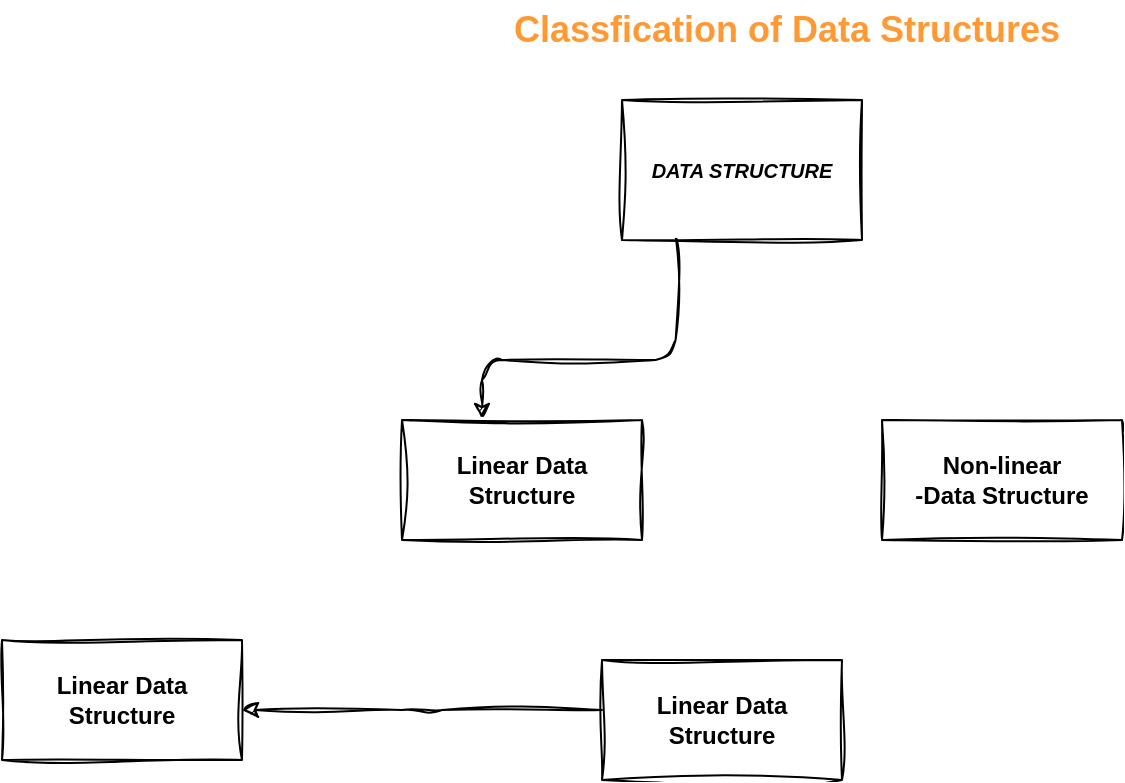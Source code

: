 <mxfile>
    <diagram id="fq5G5PDxvN7yKdY03GO7" name="Page-1">
        <mxGraphModel dx="2907" dy="1563" grid="1" gridSize="10" guides="1" tooltips="1" connect="1" arrows="1" fold="1" page="1" pageScale="1" pageWidth="850" pageHeight="1100" math="0" shadow="0">
            <root>
                <mxCell id="0"/>
                <mxCell id="1" parent="0"/>
                <mxCell id="24" style="edgeStyle=elbowEdgeStyle;elbow=vertical;html=1;entryX=0.5;entryY=0;entryDx=0;entryDy=0;exitX=0.39;exitY=0.973;exitDx=0;exitDy=0;exitPerimeter=0;sketch=1;curveFitting=1;jiggle=2;" edge="1" parent="1">
                    <mxGeometry relative="1" as="geometry">
                        <mxPoint x="286.8" y="318.11" as="sourcePoint"/>
                        <mxPoint x="190" y="410" as="targetPoint"/>
                        <Array as="points">
                            <mxPoint x="280" y="380"/>
                        </Array>
                    </mxGeometry>
                </mxCell>
                <mxCell id="10" value="&lt;font style=&quot;font-size: 10px;&quot;&gt;&lt;i&gt;&lt;b&gt;DATA STRUCTURE&lt;/b&gt;&lt;/i&gt;&lt;/font&gt;" style="whiteSpace=wrap;html=1;sketch=1;curveFitting=1;jiggle=2;" vertex="1" parent="1">
                    <mxGeometry x="260" y="250" width="120" height="70" as="geometry"/>
                </mxCell>
                <mxCell id="11" value="&lt;font style=&quot;font-size: 18px; color: rgb(255, 153, 51);&quot;&gt;&lt;b style=&quot;&quot;&gt;&amp;nbsp;Classfication of Data Structures&lt;/b&gt;&lt;/font&gt;" style="text;strokeColor=none;align=center;fillColor=none;html=1;verticalAlign=middle;whiteSpace=wrap;rounded=0;sketch=1;curveFitting=1;jiggle=2;" vertex="1" parent="1">
                    <mxGeometry x="180" y="200" width="320" height="30" as="geometry"/>
                </mxCell>
                <mxCell id="16" value="&lt;b&gt;Linear Data&lt;/b&gt;&lt;div&gt;&lt;b&gt;Structure&lt;/b&gt;&lt;/div&gt;" style="whiteSpace=wrap;html=1;sketch=1;curveFitting=1;jiggle=2;" vertex="1" parent="1">
                    <mxGeometry x="150" y="410" width="120" height="60" as="geometry"/>
                </mxCell>
                <mxCell id="17" value="&lt;b&gt;Non-linear&lt;/b&gt;&lt;div&gt;&lt;b&gt;-Data Structure&lt;/b&gt;&lt;/div&gt;" style="whiteSpace=wrap;html=1;sketch=1;curveFitting=1;jiggle=2;" vertex="1" parent="1">
                    <mxGeometry x="390" y="410" width="120" height="60" as="geometry"/>
                </mxCell>
                <mxCell id="19" value="&lt;b&gt;Linear Data&lt;/b&gt;&lt;div&gt;&lt;b&gt;Structure&lt;/b&gt;&lt;/div&gt;" style="whiteSpace=wrap;html=1;sketch=1;curveFitting=1;jiggle=2;" vertex="1" parent="1">
                    <mxGeometry x="-50" y="520" width="120" height="60" as="geometry"/>
                </mxCell>
                <mxCell id="23" value="" style="edgeStyle=elbowEdgeStyle;elbow=vertical;html=1;sketch=1;curveFitting=1;jiggle=2;" edge="1" parent="1" source="22" target="19">
                    <mxGeometry relative="1" as="geometry"/>
                </mxCell>
                <mxCell id="22" value="&lt;b&gt;Linear Data&lt;/b&gt;&lt;div&gt;&lt;b&gt;Structure&lt;/b&gt;&lt;/div&gt;" style="whiteSpace=wrap;html=1;sketch=1;curveFitting=1;jiggle=2;" vertex="1" parent="1">
                    <mxGeometry x="250" y="530" width="120" height="60" as="geometry"/>
                </mxCell>
            </root>
        </mxGraphModel>
    </diagram>
</mxfile>